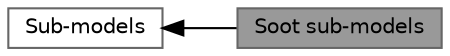 digraph "Soot sub-models"
{
 // LATEX_PDF_SIZE
  bgcolor="transparent";
  edge [fontname=Helvetica,fontsize=10,labelfontname=Helvetica,labelfontsize=10];
  node [fontname=Helvetica,fontsize=10,shape=box,height=0.2,width=0.4];
  rankdir=LR;
  Node1 [id="Node000001",label="Soot sub-models",height=0.2,width=0.4,color="gray40", fillcolor="grey60", style="filled", fontcolor="black",tooltip=" "];
  Node2 [id="Node000002",label="Sub-models",height=0.2,width=0.4,color="grey40", fillcolor="white", style="filled",URL="$group__grpRadiationSubModels.html",tooltip=" "];
  Node2->Node1 [shape=plaintext, dir="back", style="solid"];
}
